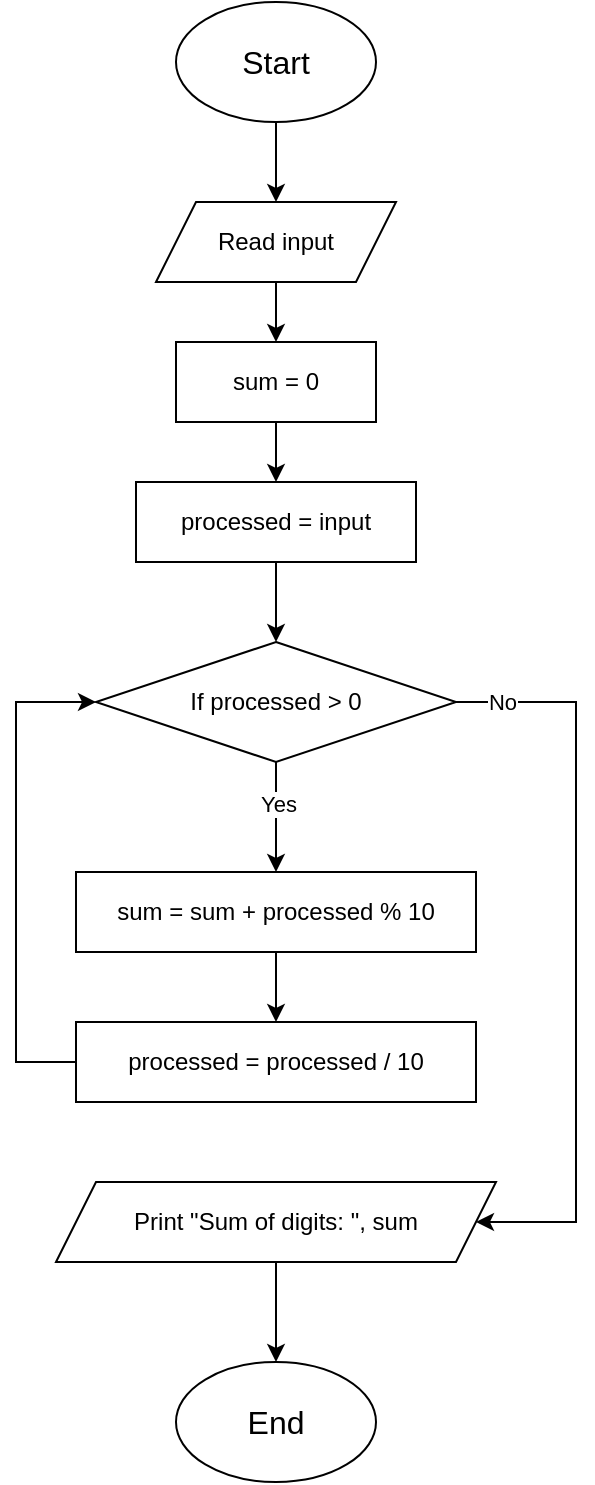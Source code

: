 <mxfile version="24.7.8">
  <diagram id="C5RBs43oDa-KdzZeNtuy" name="Page-1">
    <mxGraphModel dx="569" dy="590" grid="1" gridSize="10" guides="1" tooltips="1" connect="1" arrows="1" fold="1" page="1" pageScale="1" pageWidth="827" pageHeight="1169" math="0" shadow="0">
      <root>
        <mxCell id="WIyWlLk6GJQsqaUBKTNV-0" />
        <mxCell id="WIyWlLk6GJQsqaUBKTNV-1" parent="WIyWlLk6GJQsqaUBKTNV-0" />
        <mxCell id="hb0k284xmjxLUL2K_oIH-9" value="" style="edgeStyle=orthogonalEdgeStyle;rounded=0;orthogonalLoop=1;jettySize=auto;html=1;" edge="1" parent="WIyWlLk6GJQsqaUBKTNV-1" source="hb0k284xmjxLUL2K_oIH-0" target="hb0k284xmjxLUL2K_oIH-2">
          <mxGeometry relative="1" as="geometry" />
        </mxCell>
        <mxCell id="hb0k284xmjxLUL2K_oIH-0" value="Start" style="ellipse;whiteSpace=wrap;html=1;fontSize=16;" vertex="1" parent="WIyWlLk6GJQsqaUBKTNV-1">
          <mxGeometry x="250" y="150" width="100" height="60" as="geometry" />
        </mxCell>
        <mxCell id="hb0k284xmjxLUL2K_oIH-1" value="End" style="ellipse;whiteSpace=wrap;html=1;fontSize=16;" vertex="1" parent="WIyWlLk6GJQsqaUBKTNV-1">
          <mxGeometry x="250" y="830" width="100" height="60" as="geometry" />
        </mxCell>
        <mxCell id="hb0k284xmjxLUL2K_oIH-10" value="" style="edgeStyle=orthogonalEdgeStyle;rounded=0;orthogonalLoop=1;jettySize=auto;html=1;" edge="1" parent="WIyWlLk6GJQsqaUBKTNV-1" source="hb0k284xmjxLUL2K_oIH-2" target="hb0k284xmjxLUL2K_oIH-3">
          <mxGeometry relative="1" as="geometry" />
        </mxCell>
        <mxCell id="hb0k284xmjxLUL2K_oIH-2" value="Read input" style="shape=parallelogram;perimeter=parallelogramPerimeter;whiteSpace=wrap;html=1;fixedSize=1;" vertex="1" parent="WIyWlLk6GJQsqaUBKTNV-1">
          <mxGeometry x="240" y="250" width="120" height="40" as="geometry" />
        </mxCell>
        <mxCell id="hb0k284xmjxLUL2K_oIH-11" value="" style="edgeStyle=orthogonalEdgeStyle;rounded=0;orthogonalLoop=1;jettySize=auto;html=1;" edge="1" parent="WIyWlLk6GJQsqaUBKTNV-1" source="hb0k284xmjxLUL2K_oIH-3" target="hb0k284xmjxLUL2K_oIH-4">
          <mxGeometry relative="1" as="geometry" />
        </mxCell>
        <mxCell id="hb0k284xmjxLUL2K_oIH-3" value="sum = 0" style="rounded=0;whiteSpace=wrap;html=1;" vertex="1" parent="WIyWlLk6GJQsqaUBKTNV-1">
          <mxGeometry x="250" y="320" width="100" height="40" as="geometry" />
        </mxCell>
        <mxCell id="hb0k284xmjxLUL2K_oIH-12" value="" style="edgeStyle=orthogonalEdgeStyle;rounded=0;orthogonalLoop=1;jettySize=auto;html=1;" edge="1" parent="WIyWlLk6GJQsqaUBKTNV-1" source="hb0k284xmjxLUL2K_oIH-4" target="hb0k284xmjxLUL2K_oIH-5">
          <mxGeometry relative="1" as="geometry" />
        </mxCell>
        <mxCell id="hb0k284xmjxLUL2K_oIH-4" value="processed = input" style="rounded=0;whiteSpace=wrap;html=1;" vertex="1" parent="WIyWlLk6GJQsqaUBKTNV-1">
          <mxGeometry x="230" y="390" width="140" height="40" as="geometry" />
        </mxCell>
        <mxCell id="hb0k284xmjxLUL2K_oIH-15" value="" style="edgeStyle=orthogonalEdgeStyle;rounded=0;orthogonalLoop=1;jettySize=auto;html=1;" edge="1" parent="WIyWlLk6GJQsqaUBKTNV-1" source="hb0k284xmjxLUL2K_oIH-5" target="hb0k284xmjxLUL2K_oIH-6">
          <mxGeometry relative="1" as="geometry" />
        </mxCell>
        <mxCell id="hb0k284xmjxLUL2K_oIH-22" value="Yes" style="edgeLabel;html=1;align=center;verticalAlign=middle;resizable=0;points=[];" vertex="1" connectable="0" parent="hb0k284xmjxLUL2K_oIH-15">
          <mxGeometry x="-0.248" y="1" relative="1" as="geometry">
            <mxPoint as="offset" />
          </mxGeometry>
        </mxCell>
        <mxCell id="hb0k284xmjxLUL2K_oIH-21" style="edgeStyle=orthogonalEdgeStyle;rounded=0;orthogonalLoop=1;jettySize=auto;html=1;" edge="1" parent="WIyWlLk6GJQsqaUBKTNV-1" source="hb0k284xmjxLUL2K_oIH-5" target="hb0k284xmjxLUL2K_oIH-8">
          <mxGeometry relative="1" as="geometry">
            <mxPoint x="490" y="740" as="targetPoint" />
            <Array as="points">
              <mxPoint x="450" y="500" />
              <mxPoint x="450" y="760" />
            </Array>
          </mxGeometry>
        </mxCell>
        <mxCell id="hb0k284xmjxLUL2K_oIH-23" value="No" style="edgeLabel;html=1;align=center;verticalAlign=middle;resizable=0;points=[];" vertex="1" connectable="0" parent="hb0k284xmjxLUL2K_oIH-21">
          <mxGeometry x="-0.875" relative="1" as="geometry">
            <mxPoint as="offset" />
          </mxGeometry>
        </mxCell>
        <mxCell id="hb0k284xmjxLUL2K_oIH-5" value="If processed &amp;gt; 0" style="rhombus;whiteSpace=wrap;html=1;" vertex="1" parent="WIyWlLk6GJQsqaUBKTNV-1">
          <mxGeometry x="210" y="470" width="180" height="60" as="geometry" />
        </mxCell>
        <mxCell id="hb0k284xmjxLUL2K_oIH-17" style="edgeStyle=orthogonalEdgeStyle;rounded=0;orthogonalLoop=1;jettySize=auto;html=1;entryX=0.5;entryY=0;entryDx=0;entryDy=0;" edge="1" parent="WIyWlLk6GJQsqaUBKTNV-1" source="hb0k284xmjxLUL2K_oIH-6" target="hb0k284xmjxLUL2K_oIH-7">
          <mxGeometry relative="1" as="geometry" />
        </mxCell>
        <mxCell id="hb0k284xmjxLUL2K_oIH-6" value="sum = sum + processed % 10" style="rounded=0;whiteSpace=wrap;html=1;" vertex="1" parent="WIyWlLk6GJQsqaUBKTNV-1">
          <mxGeometry x="200" y="585" width="200" height="40" as="geometry" />
        </mxCell>
        <mxCell id="hb0k284xmjxLUL2K_oIH-20" style="edgeStyle=orthogonalEdgeStyle;rounded=0;orthogonalLoop=1;jettySize=auto;html=1;entryX=0;entryY=0.5;entryDx=0;entryDy=0;" edge="1" parent="WIyWlLk6GJQsqaUBKTNV-1" source="hb0k284xmjxLUL2K_oIH-7" target="hb0k284xmjxLUL2K_oIH-5">
          <mxGeometry relative="1" as="geometry">
            <Array as="points">
              <mxPoint x="170" y="680" />
              <mxPoint x="170" y="500" />
            </Array>
          </mxGeometry>
        </mxCell>
        <mxCell id="hb0k284xmjxLUL2K_oIH-7" value="processed = processed / 10" style="rounded=0;whiteSpace=wrap;html=1;" vertex="1" parent="WIyWlLk6GJQsqaUBKTNV-1">
          <mxGeometry x="200" y="660" width="200" height="40" as="geometry" />
        </mxCell>
        <mxCell id="hb0k284xmjxLUL2K_oIH-19" style="edgeStyle=orthogonalEdgeStyle;rounded=0;orthogonalLoop=1;jettySize=auto;html=1;" edge="1" parent="WIyWlLk6GJQsqaUBKTNV-1" source="hb0k284xmjxLUL2K_oIH-8" target="hb0k284xmjxLUL2K_oIH-1">
          <mxGeometry relative="1" as="geometry" />
        </mxCell>
        <mxCell id="hb0k284xmjxLUL2K_oIH-8" value="Print &quot;Sum of digits: &quot;, sum" style="shape=parallelogram;perimeter=parallelogramPerimeter;whiteSpace=wrap;html=1;fixedSize=1;" vertex="1" parent="WIyWlLk6GJQsqaUBKTNV-1">
          <mxGeometry x="190" y="740" width="220" height="40" as="geometry" />
        </mxCell>
      </root>
    </mxGraphModel>
  </diagram>
</mxfile>
